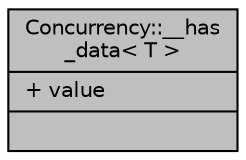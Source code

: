 digraph "Concurrency::__has_data&lt; T &gt;"
{
  edge [fontname="Helvetica",fontsize="10",labelfontname="Helvetica",labelfontsize="10"];
  node [fontname="Helvetica",fontsize="10",shape=record];
  Node1 [label="{Concurrency::__has\l_data\< T \>\n|+ value\l|}",height=0.2,width=0.4,color="black", fillcolor="grey75", style="filled", fontcolor="black"];
}
